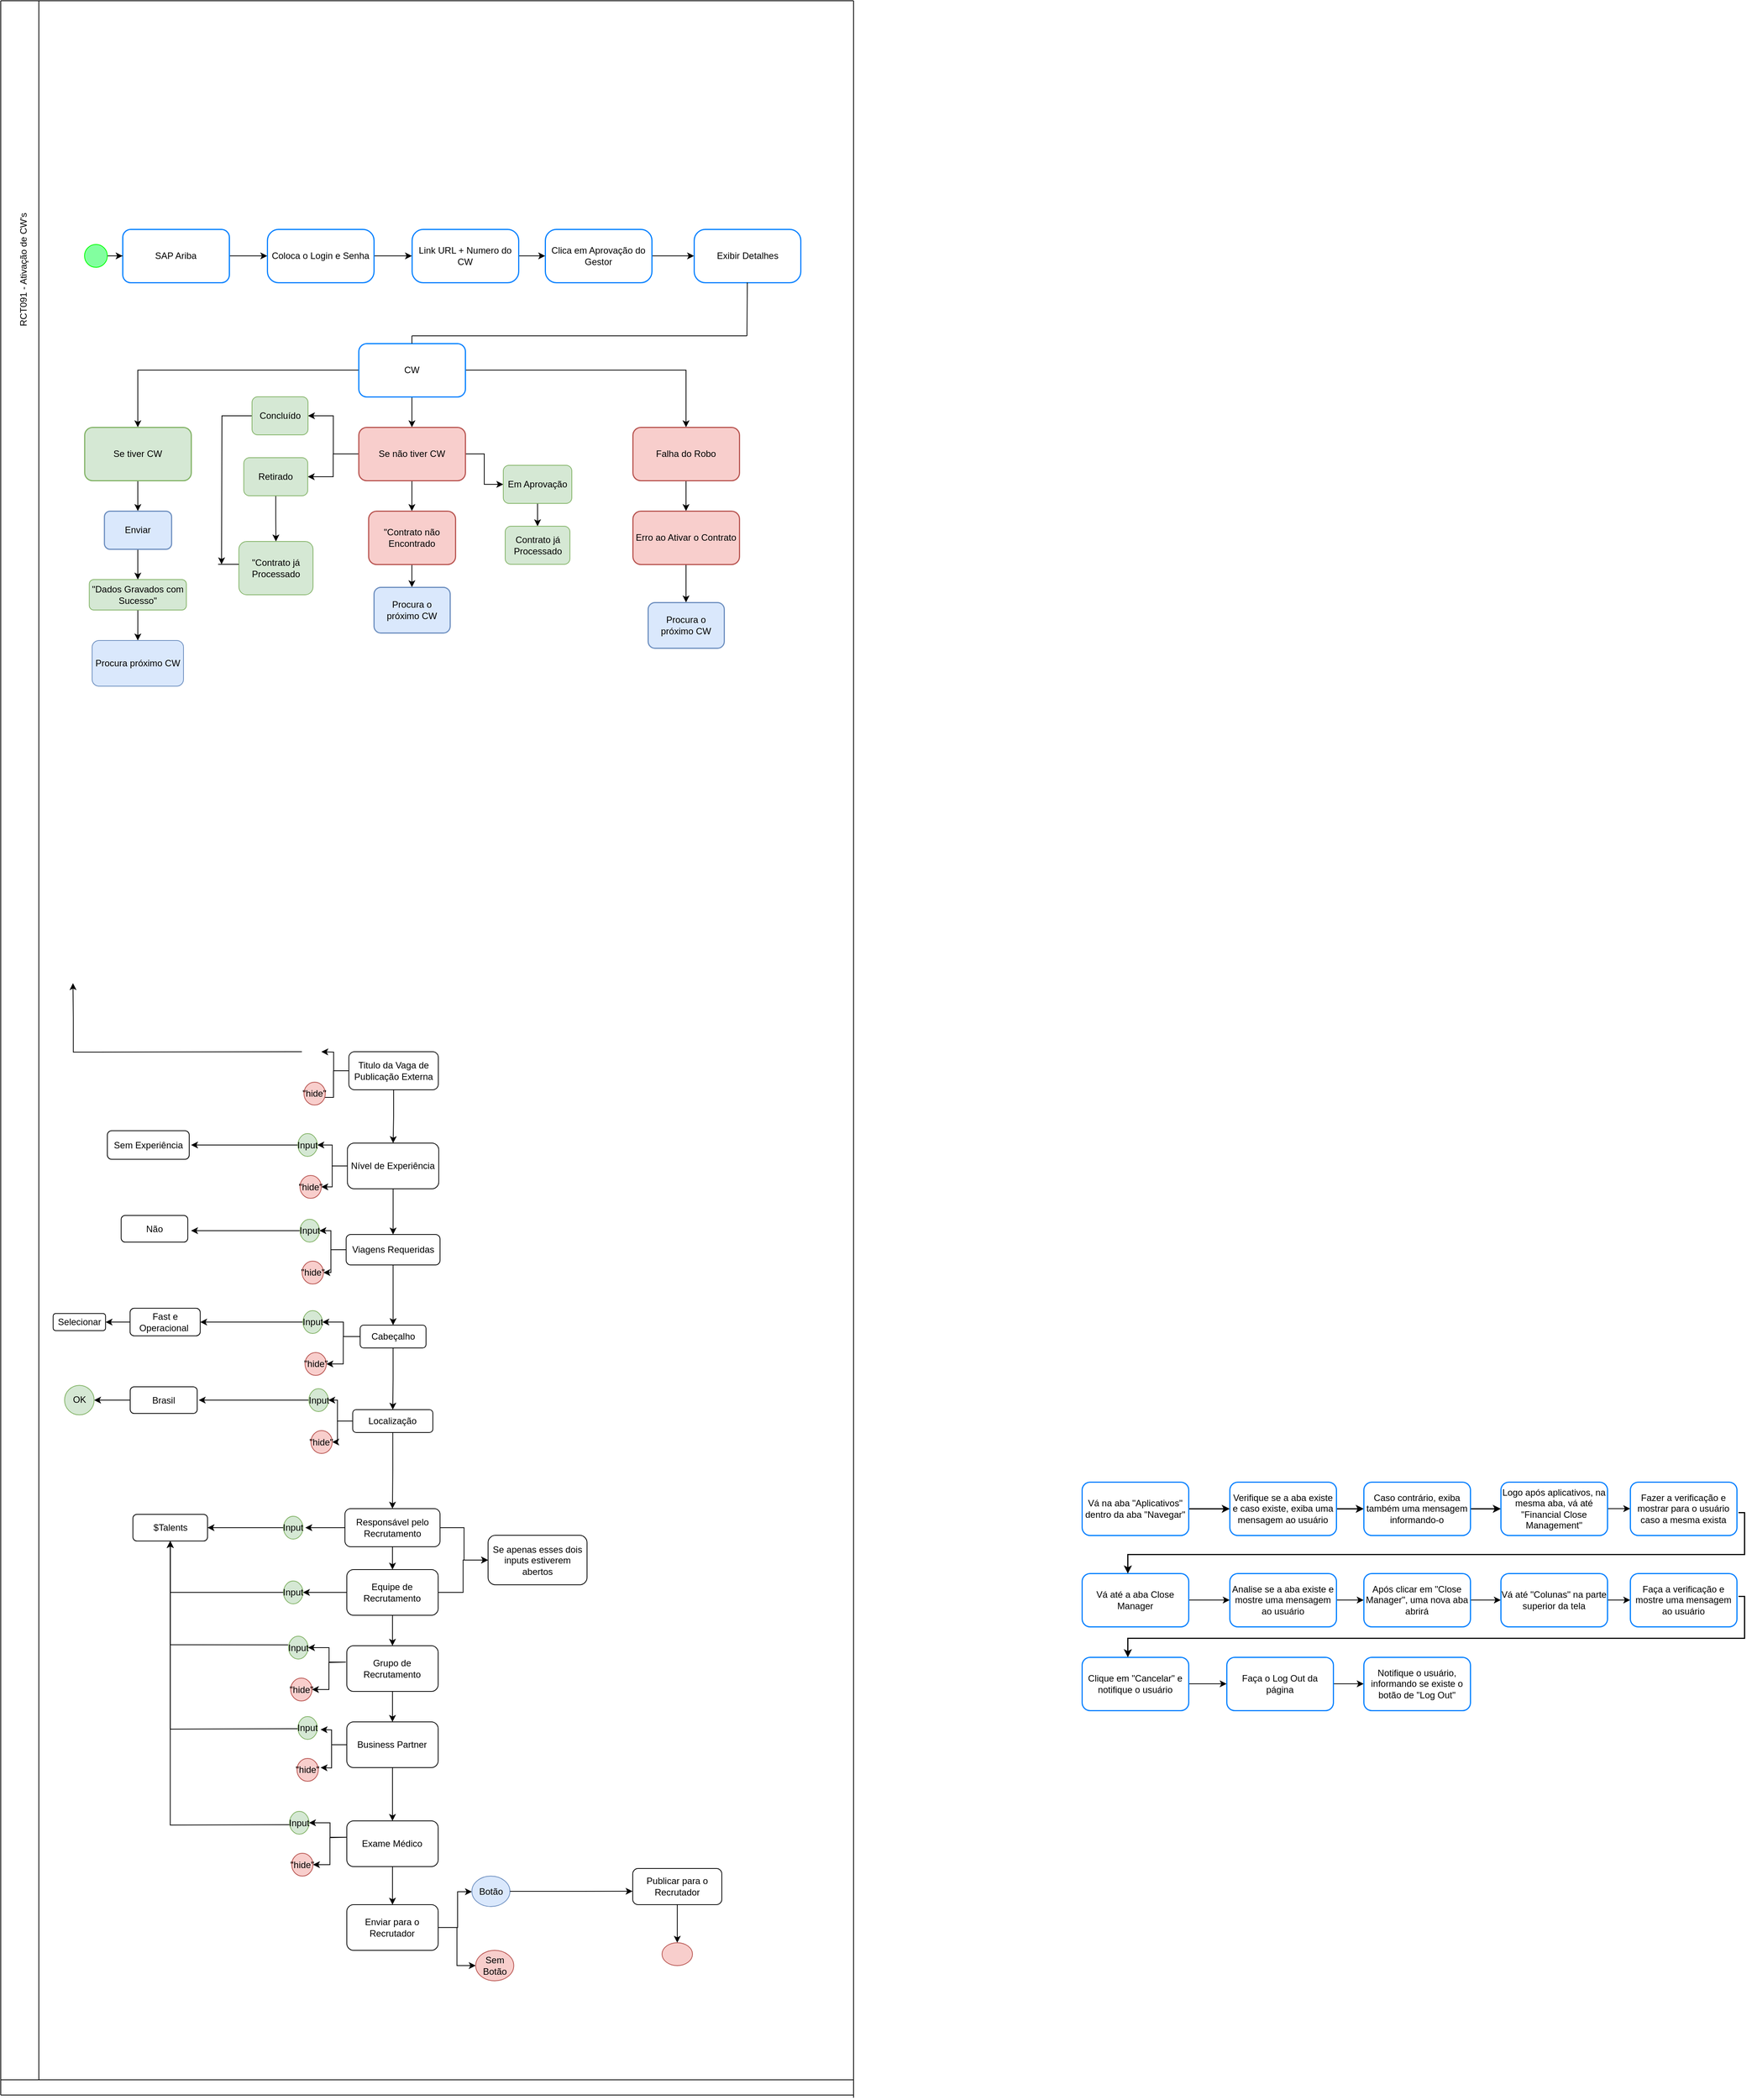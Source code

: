 <mxfile version="24.7.17">
  <diagram name="Página-1" id="-Nbuqv1Fr_TWL1hPOY4e">
    <mxGraphModel dx="922" dy="509" grid="1" gridSize="10" guides="1" tooltips="1" connect="1" arrows="1" fold="1" page="1" pageScale="1" pageWidth="827" pageHeight="1169" math="0" shadow="0">
      <root>
        <mxCell id="0" />
        <mxCell id="1" parent="0" />
        <mxCell id="JY3O2gu2DYfYrPkbzah1-18" value="" style="edgeStyle=orthogonalEdgeStyle;rounded=0;orthogonalLoop=1;jettySize=auto;html=1;" parent="1" source="xklGR3EyqK50y4K4-iU5-1" target="xklGR3EyqK50y4K4-iU5-7" edge="1">
          <mxGeometry relative="1" as="geometry" />
        </mxCell>
        <mxCell id="xklGR3EyqK50y4K4-iU5-1" value="SAP Ariba" style="rounded=1;whiteSpace=wrap;html=1;strokeColor=#007FFF;strokeWidth=1.5;" parent="1" vertex="1">
          <mxGeometry x="160" y="300" width="140" height="70" as="geometry" />
        </mxCell>
        <mxCell id="JY3O2gu2DYfYrPkbzah1-19" value="" style="edgeStyle=orthogonalEdgeStyle;rounded=0;orthogonalLoop=1;jettySize=auto;html=1;entryX=0;entryY=0.5;entryDx=0;entryDy=0;" parent="1" source="xklGR3EyqK50y4K4-iU5-7" target="TDWozbeOrlhEPRlHVsM9-15" edge="1">
          <mxGeometry relative="1" as="geometry">
            <mxPoint x="530" y="335" as="targetPoint" />
          </mxGeometry>
        </mxCell>
        <mxCell id="xklGR3EyqK50y4K4-iU5-7" value="Coloca o Login e Senha" style="rounded=1;whiteSpace=wrap;html=1;strokeColor=#007FFF;strokeWidth=1.5;arcSize=21;" parent="1" vertex="1">
          <mxGeometry x="350" y="300" width="140" height="70" as="geometry" />
        </mxCell>
        <mxCell id="xklGR3EyqK50y4K4-iU5-19" value="" style="edgeStyle=orthogonalEdgeStyle;rounded=0;orthogonalLoop=1;jettySize=auto;html=1;strokeColor=#000000;strokeWidth=1.5;" parent="1" source="xklGR3EyqK50y4K4-iU5-15" target="xklGR3EyqK50y4K4-iU5-18" edge="1">
          <mxGeometry relative="1" as="geometry" />
        </mxCell>
        <mxCell id="xklGR3EyqK50y4K4-iU5-15" value="Vá na aba &quot;Aplicativos&quot; dentro da aba &quot;Navegar&quot;" style="rounded=1;whiteSpace=wrap;html=1;strokeColor=#007FFF;strokeWidth=1.5;" parent="1" vertex="1">
          <mxGeometry x="1420" y="1945" width="140" height="70" as="geometry" />
        </mxCell>
        <mxCell id="xklGR3EyqK50y4K4-iU5-21" value="" style="edgeStyle=orthogonalEdgeStyle;rounded=0;orthogonalLoop=1;jettySize=auto;html=1;strokeColor=#000000;strokeWidth=1.5;" parent="1" source="xklGR3EyqK50y4K4-iU5-18" target="xklGR3EyqK50y4K4-iU5-20" edge="1">
          <mxGeometry relative="1" as="geometry" />
        </mxCell>
        <mxCell id="xklGR3EyqK50y4K4-iU5-18" value="Verifique se a aba existe e caso existe, exiba uma mensagem ao usuário" style="rounded=1;whiteSpace=wrap;html=1;strokeColor=#007FFF;strokeWidth=1.5;" parent="1" vertex="1">
          <mxGeometry x="1614" y="1945" width="140" height="70" as="geometry" />
        </mxCell>
        <mxCell id="xklGR3EyqK50y4K4-iU5-25" value="" style="edgeStyle=orthogonalEdgeStyle;rounded=0;orthogonalLoop=1;jettySize=auto;html=1;strokeColor=#000000;strokeWidth=1.5;" parent="1" source="xklGR3EyqK50y4K4-iU5-20" target="xklGR3EyqK50y4K4-iU5-24" edge="1">
          <mxGeometry relative="1" as="geometry" />
        </mxCell>
        <mxCell id="xklGR3EyqK50y4K4-iU5-20" value="Caso contrário, exiba também uma mensagem informando-o" style="rounded=1;whiteSpace=wrap;html=1;strokeColor=#007FFF;strokeWidth=1.5;" parent="1" vertex="1">
          <mxGeometry x="1790" y="1945" width="140" height="70" as="geometry" />
        </mxCell>
        <mxCell id="btMj1ztMAgMaOOfJKISs-79" value="" style="edgeStyle=orthogonalEdgeStyle;rounded=0;orthogonalLoop=1;jettySize=auto;html=1;" parent="1" source="xklGR3EyqK50y4K4-iU5-24" target="xklGR3EyqK50y4K4-iU5-26" edge="1">
          <mxGeometry relative="1" as="geometry" />
        </mxCell>
        <mxCell id="xklGR3EyqK50y4K4-iU5-24" value="Logo após aplicativos, na mesma aba, vá até &quot;Financial Close Management&quot;" style="rounded=1;whiteSpace=wrap;html=1;strokeColor=#007FFF;strokeWidth=1.5;" parent="1" vertex="1">
          <mxGeometry x="1970" y="1945" width="140" height="70" as="geometry" />
        </mxCell>
        <mxCell id="xklGR3EyqK50y4K4-iU5-26" value="Fazer a verificação e mostrar para o usuário caso a mesma exista" style="rounded=1;whiteSpace=wrap;html=1;strokeColor=#007FFF;strokeWidth=1.5;" parent="1" vertex="1">
          <mxGeometry x="2140" y="1945" width="140" height="70" as="geometry" />
        </mxCell>
        <mxCell id="btMj1ztMAgMaOOfJKISs-73" value="" style="edgeStyle=orthogonalEdgeStyle;rounded=0;orthogonalLoop=1;jettySize=auto;html=1;" parent="1" source="xklGR3EyqK50y4K4-iU5-28" target="btMj1ztMAgMaOOfJKISs-72" edge="1">
          <mxGeometry relative="1" as="geometry" />
        </mxCell>
        <mxCell id="xklGR3EyqK50y4K4-iU5-28" value="Vá até a aba Close Manager" style="rounded=1;whiteSpace=wrap;html=1;strokeColor=#007FFF;strokeWidth=1.5;" parent="1" vertex="1">
          <mxGeometry x="1420" y="2065" width="140" height="70" as="geometry" />
        </mxCell>
        <mxCell id="xklGR3EyqK50y4K4-iU5-48" style="edgeStyle=orthogonalEdgeStyle;rounded=0;orthogonalLoop=1;jettySize=auto;html=1;strokeWidth=1.5;" parent="1" edge="1">
          <mxGeometry relative="1" as="geometry">
            <mxPoint x="1480" y="2065" as="targetPoint" />
            <mxPoint x="2282" y="1985" as="sourcePoint" />
            <Array as="points">
              <mxPoint x="2290" y="1985" />
              <mxPoint x="2290" y="2040" />
              <mxPoint x="1480" y="2040" />
            </Array>
          </mxGeometry>
        </mxCell>
        <mxCell id="btMj1ztMAgMaOOfJKISs-3" value="" style="endArrow=none;html=1;rounded=0;" parent="1" edge="1">
          <mxGeometry width="50" height="50" relative="1" as="geometry">
            <mxPoint x="50" y="430" as="sourcePoint" />
            <mxPoint x="50" as="targetPoint" />
          </mxGeometry>
        </mxCell>
        <mxCell id="btMj1ztMAgMaOOfJKISs-10" value="" style="endArrow=none;html=1;rounded=0;" parent="1" edge="1">
          <mxGeometry width="50" height="50" relative="1" as="geometry">
            <mxPoint x="1120" as="sourcePoint" />
            <mxPoint as="targetPoint" />
          </mxGeometry>
        </mxCell>
        <mxCell id="btMj1ztMAgMaOOfJKISs-11" value="" style="endArrow=none;html=1;rounded=0;" parent="1" edge="1">
          <mxGeometry width="50" height="50" relative="1" as="geometry">
            <mxPoint y="430" as="sourcePoint" />
            <mxPoint as="targetPoint" />
          </mxGeometry>
        </mxCell>
        <mxCell id="btMj1ztMAgMaOOfJKISs-37" value="" style="endArrow=none;html=1;rounded=0;" parent="1" edge="1">
          <mxGeometry width="50" height="50" relative="1" as="geometry">
            <mxPoint x="50" y="980" as="sourcePoint" />
            <mxPoint x="50" y="430" as="targetPoint" />
          </mxGeometry>
        </mxCell>
        <mxCell id="btMj1ztMAgMaOOfJKISs-40" value="" style="endArrow=none;html=1;rounded=0;" parent="1" edge="1">
          <mxGeometry width="50" height="50" relative="1" as="geometry">
            <mxPoint y="860" as="sourcePoint" />
            <mxPoint y="430" as="targetPoint" />
          </mxGeometry>
        </mxCell>
        <mxCell id="btMj1ztMAgMaOOfJKISs-71" value="" style="edgeStyle=orthogonalEdgeStyle;rounded=0;orthogonalLoop=1;jettySize=auto;html=1;" parent="1" source="btMj1ztMAgMaOOfJKISs-70" target="xklGR3EyqK50y4K4-iU5-1" edge="1">
          <mxGeometry relative="1" as="geometry" />
        </mxCell>
        <mxCell id="btMj1ztMAgMaOOfJKISs-70" value="" style="ellipse;whiteSpace=wrap;html=1;aspect=fixed;fillColor=#82FF9F;strokeColor=#00FF00;" parent="1" vertex="1">
          <mxGeometry x="110" y="320" width="30" height="30" as="geometry" />
        </mxCell>
        <mxCell id="btMj1ztMAgMaOOfJKISs-77" value="" style="edgeStyle=orthogonalEdgeStyle;rounded=0;orthogonalLoop=1;jettySize=auto;html=1;" parent="1" source="btMj1ztMAgMaOOfJKISs-72" target="btMj1ztMAgMaOOfJKISs-76" edge="1">
          <mxGeometry relative="1" as="geometry" />
        </mxCell>
        <mxCell id="btMj1ztMAgMaOOfJKISs-72" value="Analise se a aba existe e mostre uma mensagem ao usuário" style="rounded=1;whiteSpace=wrap;html=1;strokeColor=#007FFF;strokeWidth=1.5;" parent="1" vertex="1">
          <mxGeometry x="1614" y="2065" width="140" height="70" as="geometry" />
        </mxCell>
        <mxCell id="LS8SCWTit5LCr3YZE1ZI-2" value="" style="edgeStyle=orthogonalEdgeStyle;rounded=0;orthogonalLoop=1;jettySize=auto;html=1;" parent="1" source="btMj1ztMAgMaOOfJKISs-76" target="LS8SCWTit5LCr3YZE1ZI-1" edge="1">
          <mxGeometry relative="1" as="geometry" />
        </mxCell>
        <mxCell id="btMj1ztMAgMaOOfJKISs-76" value="Após clicar em &quot;Close Manager&quot;, uma nova aba abrirá" style="rounded=1;whiteSpace=wrap;html=1;strokeColor=#007FFF;strokeWidth=1.5;" parent="1" vertex="1">
          <mxGeometry x="1790" y="2065" width="140" height="70" as="geometry" />
        </mxCell>
        <mxCell id="btMj1ztMAgMaOOfJKISs-104" value="" style="endArrow=none;html=1;rounded=0;" parent="1" edge="1">
          <mxGeometry width="50" height="50" relative="1" as="geometry">
            <mxPoint x="50" y="2730" as="sourcePoint" />
            <mxPoint x="50" y="980" as="targetPoint" />
          </mxGeometry>
        </mxCell>
        <mxCell id="btMj1ztMAgMaOOfJKISs-107" value="" style="endArrow=none;html=1;rounded=0;" parent="1" edge="1">
          <mxGeometry width="50" height="50" relative="1" as="geometry">
            <mxPoint y="2750" as="sourcePoint" />
            <mxPoint x="-8.882e-16" y="860" as="targetPoint" />
          </mxGeometry>
        </mxCell>
        <mxCell id="btMj1ztMAgMaOOfJKISs-108" value="" style="endArrow=none;html=1;rounded=0;" parent="1" edge="1">
          <mxGeometry width="50" height="50" relative="1" as="geometry">
            <mxPoint x="1120" y="2753.529" as="sourcePoint" />
            <mxPoint x="1120" as="targetPoint" />
          </mxGeometry>
        </mxCell>
        <mxCell id="btMj1ztMAgMaOOfJKISs-109" value="" style="endArrow=none;html=1;rounded=0;" parent="1" edge="1">
          <mxGeometry width="50" height="50" relative="1" as="geometry">
            <mxPoint x="1120" y="2730" as="sourcePoint" />
            <mxPoint y="2730" as="targetPoint" />
          </mxGeometry>
        </mxCell>
        <mxCell id="btMj1ztMAgMaOOfJKISs-110" value="" style="endArrow=none;html=1;rounded=0;" parent="1" edge="1">
          <mxGeometry width="50" height="50" relative="1" as="geometry">
            <mxPoint x="1120" y="2750" as="sourcePoint" />
            <mxPoint y="2750" as="targetPoint" />
          </mxGeometry>
        </mxCell>
        <mxCell id="LS8SCWTit5LCr3YZE1ZI-4" value="" style="edgeStyle=orthogonalEdgeStyle;rounded=0;orthogonalLoop=1;jettySize=auto;html=1;" parent="1" source="LS8SCWTit5LCr3YZE1ZI-1" target="LS8SCWTit5LCr3YZE1ZI-3" edge="1">
          <mxGeometry relative="1" as="geometry" />
        </mxCell>
        <mxCell id="LS8SCWTit5LCr3YZE1ZI-1" value="Vá até &quot;Colunas&quot; na parte superior da tela" style="rounded=1;whiteSpace=wrap;html=1;strokeColor=#007FFF;strokeWidth=1.5;" parent="1" vertex="1">
          <mxGeometry x="1970" y="2065" width="140" height="70" as="geometry" />
        </mxCell>
        <mxCell id="LS8SCWTit5LCr3YZE1ZI-3" value="Faça a verificação e mostre uma mensagem ao usuário" style="rounded=1;whiteSpace=wrap;html=1;strokeColor=#007FFF;strokeWidth=1.5;" parent="1" vertex="1">
          <mxGeometry x="2140" y="2065" width="140" height="70" as="geometry" />
        </mxCell>
        <mxCell id="LS8SCWTit5LCr3YZE1ZI-17" value="" style="edgeStyle=orthogonalEdgeStyle;rounded=0;orthogonalLoop=1;jettySize=auto;html=1;" parent="1" source="LS8SCWTit5LCr3YZE1ZI-5" target="LS8SCWTit5LCr3YZE1ZI-14" edge="1">
          <mxGeometry relative="1" as="geometry" />
        </mxCell>
        <mxCell id="LS8SCWTit5LCr3YZE1ZI-5" value="Clique em &quot;Cancelar&quot; e notifique o usuário" style="rounded=1;whiteSpace=wrap;html=1;strokeColor=#007FFF;strokeWidth=1.5;" parent="1" vertex="1">
          <mxGeometry x="1420" y="2175" width="140" height="70" as="geometry" />
        </mxCell>
        <mxCell id="LS8SCWTit5LCr3YZE1ZI-6" style="edgeStyle=orthogonalEdgeStyle;rounded=0;orthogonalLoop=1;jettySize=auto;html=1;strokeWidth=1.5;" parent="1" edge="1">
          <mxGeometry relative="1" as="geometry">
            <mxPoint x="1480" y="2175" as="targetPoint" />
            <mxPoint x="2282" y="2095" as="sourcePoint" />
            <Array as="points">
              <mxPoint x="2290" y="2095" />
              <mxPoint x="2290" y="2150" />
              <mxPoint x="1480" y="2150" />
            </Array>
          </mxGeometry>
        </mxCell>
        <mxCell id="LS8SCWTit5LCr3YZE1ZI-19" value="" style="edgeStyle=orthogonalEdgeStyle;rounded=0;orthogonalLoop=1;jettySize=auto;html=1;" parent="1" source="LS8SCWTit5LCr3YZE1ZI-14" target="LS8SCWTit5LCr3YZE1ZI-15" edge="1">
          <mxGeometry relative="1" as="geometry" />
        </mxCell>
        <mxCell id="LS8SCWTit5LCr3YZE1ZI-14" value="Faça o Log Out da página" style="rounded=1;whiteSpace=wrap;html=1;strokeColor=#007FFF;strokeWidth=1.5;" parent="1" vertex="1">
          <mxGeometry x="1610" y="2175" width="140" height="70" as="geometry" />
        </mxCell>
        <mxCell id="LS8SCWTit5LCr3YZE1ZI-15" value="Notifique o usuário, informando se existe o botão de &quot;Log Out&quot;" style="rounded=1;whiteSpace=wrap;html=1;strokeColor=#007FFF;strokeWidth=1.5;" parent="1" vertex="1">
          <mxGeometry x="1790" y="2175" width="140" height="70" as="geometry" />
        </mxCell>
        <mxCell id="m7UTvImZy_VgFr2_vLVY-26" value="" style="edgeStyle=orthogonalEdgeStyle;rounded=0;orthogonalLoop=1;jettySize=auto;html=1;" edge="1" parent="1" source="JY3O2gu2DYfYrPkbzah1-129" target="m7UTvImZy_VgFr2_vLVY-21">
          <mxGeometry relative="1" as="geometry" />
        </mxCell>
        <mxCell id="m7UTvImZy_VgFr2_vLVY-29" style="edgeStyle=orthogonalEdgeStyle;rounded=0;orthogonalLoop=1;jettySize=auto;html=1;entryX=0.5;entryY=0;entryDx=0;entryDy=0;" edge="1" parent="1" source="JY3O2gu2DYfYrPkbzah1-129" target="JY3O2gu2DYfYrPkbzah1-147">
          <mxGeometry relative="1" as="geometry" />
        </mxCell>
        <mxCell id="m7UTvImZy_VgFr2_vLVY-37" style="edgeStyle=orthogonalEdgeStyle;rounded=0;orthogonalLoop=1;jettySize=auto;html=1;entryX=0.5;entryY=0;entryDx=0;entryDy=0;" edge="1" parent="1" source="JY3O2gu2DYfYrPkbzah1-129" target="m7UTvImZy_VgFr2_vLVY-35">
          <mxGeometry relative="1" as="geometry" />
        </mxCell>
        <mxCell id="JY3O2gu2DYfYrPkbzah1-129" value="CW" style="rounded=1;whiteSpace=wrap;html=1;strokeColor=#007FFF;strokeWidth=1.5;" parent="1" vertex="1">
          <mxGeometry x="470" y="450" width="140" height="70" as="geometry" />
        </mxCell>
        <mxCell id="m7UTvImZy_VgFr2_vLVY-27" value="" style="edgeStyle=orthogonalEdgeStyle;rounded=0;orthogonalLoop=1;jettySize=auto;html=1;" edge="1" parent="1" source="JY3O2gu2DYfYrPkbzah1-147" target="JY3O2gu2DYfYrPkbzah1-157">
          <mxGeometry relative="1" as="geometry" />
        </mxCell>
        <mxCell id="JY3O2gu2DYfYrPkbzah1-147" value="Se tiver CW" style="rounded=1;whiteSpace=wrap;html=1;strokeColor=#82b366;strokeWidth=1.5;fillColor=#d5e8d4;" parent="1" vertex="1">
          <mxGeometry x="110" y="560" width="140" height="70" as="geometry" />
        </mxCell>
        <mxCell id="m7UTvImZy_VgFr2_vLVY-28" value="" style="edgeStyle=orthogonalEdgeStyle;rounded=0;orthogonalLoop=1;jettySize=auto;html=1;" edge="1" parent="1" source="JY3O2gu2DYfYrPkbzah1-157" target="uXOGj-ns_3lGIniRIJfZ-26">
          <mxGeometry relative="1" as="geometry" />
        </mxCell>
        <mxCell id="JY3O2gu2DYfYrPkbzah1-157" value="Enviar" style="rounded=1;whiteSpace=wrap;html=1;strokeColor=#6c8ebf;strokeWidth=1.5;fillColor=#dae8fc;" parent="1" vertex="1">
          <mxGeometry x="135.88" y="670" width="88.25" height="50" as="geometry" />
        </mxCell>
        <mxCell id="TDWozbeOrlhEPRlHVsM9-27" value="" style="edgeStyle=orthogonalEdgeStyle;rounded=0;orthogonalLoop=1;jettySize=auto;html=1;" parent="1" source="TDWozbeOrlhEPRlHVsM9-15" target="uXOGj-ns_3lGIniRIJfZ-1" edge="1">
          <mxGeometry relative="1" as="geometry">
            <mxPoint x="710" y="335" as="targetPoint" />
          </mxGeometry>
        </mxCell>
        <mxCell id="TDWozbeOrlhEPRlHVsM9-15" value="Link URL + Numero do CW" style="rounded=1;whiteSpace=wrap;html=1;strokeColor=#007FFF;strokeWidth=1.5;arcSize=21;" parent="1" vertex="1">
          <mxGeometry x="540" y="300" width="140" height="70" as="geometry" />
        </mxCell>
        <mxCell id="uXOGj-ns_3lGIniRIJfZ-17" value="" style="edgeStyle=orthogonalEdgeStyle;rounded=0;orthogonalLoop=1;jettySize=auto;html=1;" parent="1" source="uXOGj-ns_3lGIniRIJfZ-1" target="uXOGj-ns_3lGIniRIJfZ-16" edge="1">
          <mxGeometry relative="1" as="geometry" />
        </mxCell>
        <mxCell id="uXOGj-ns_3lGIniRIJfZ-1" value="Clica em Aprovação do Gestor" style="rounded=1;whiteSpace=wrap;html=1;strokeColor=#007FFF;strokeWidth=1.5;arcSize=21;" parent="1" vertex="1">
          <mxGeometry x="715" y="300" width="140" height="70" as="geometry" />
        </mxCell>
        <mxCell id="uXOGj-ns_3lGIniRIJfZ-16" value="Exibir Detalhes" style="rounded=1;whiteSpace=wrap;html=1;strokeColor=#007FFF;strokeWidth=1.5;arcSize=21;" parent="1" vertex="1">
          <mxGeometry x="910.5" y="300" width="140" height="70" as="geometry" />
        </mxCell>
        <mxCell id="m7UTvImZy_VgFr2_vLVY-41" value="" style="edgeStyle=orthogonalEdgeStyle;rounded=0;orthogonalLoop=1;jettySize=auto;html=1;" edge="1" parent="1" source="uXOGj-ns_3lGIniRIJfZ-26" target="m7UTvImZy_VgFr2_vLVY-40">
          <mxGeometry relative="1" as="geometry" />
        </mxCell>
        <mxCell id="uXOGj-ns_3lGIniRIJfZ-26" value="&quot;Dados Gravados com Sucesso&quot;" style="rounded=1;whiteSpace=wrap;html=1;fillColor=#d5e8d4;strokeColor=#82b366;" parent="1" vertex="1">
          <mxGeometry x="116.25" y="760" width="127.5" height="40" as="geometry" />
        </mxCell>
        <mxCell id="uXOGj-ns_3lGIniRIJfZ-143" style="edgeStyle=orthogonalEdgeStyle;rounded=0;orthogonalLoop=1;jettySize=auto;html=1;" parent="1" source="uXOGj-ns_3lGIniRIJfZ-137" edge="1">
          <mxGeometry relative="1" as="geometry">
            <mxPoint x="421.01" y="1380.0" as="targetPoint" />
          </mxGeometry>
        </mxCell>
        <mxCell id="uXOGj-ns_3lGIniRIJfZ-145" style="edgeStyle=orthogonalEdgeStyle;rounded=0;orthogonalLoop=1;jettySize=auto;html=1;entryX=1;entryY=1;entryDx=0;entryDy=0;" parent="1" source="uXOGj-ns_3lGIniRIJfZ-137" target="uXOGj-ns_3lGIniRIJfZ-140" edge="1">
          <mxGeometry relative="1" as="geometry">
            <Array as="points">
              <mxPoint x="437" y="1405" />
              <mxPoint x="437" y="1440" />
              <mxPoint x="419" y="1440" />
            </Array>
          </mxGeometry>
        </mxCell>
        <mxCell id="uXOGj-ns_3lGIniRIJfZ-149" value="" style="edgeStyle=orthogonalEdgeStyle;rounded=0;orthogonalLoop=1;jettySize=auto;html=1;" parent="1" source="uXOGj-ns_3lGIniRIJfZ-137" target="uXOGj-ns_3lGIniRIJfZ-148" edge="1">
          <mxGeometry relative="1" as="geometry" />
        </mxCell>
        <mxCell id="uXOGj-ns_3lGIniRIJfZ-137" value="Titulo da Vaga de Publicação Externa" style="rounded=1;whiteSpace=wrap;html=1;" parent="1" vertex="1">
          <mxGeometry x="457.19" y="1380" width="117.5" height="50" as="geometry" />
        </mxCell>
        <mxCell id="uXOGj-ns_3lGIniRIJfZ-140" value="&quot;hide&quot;" style="ellipse;whiteSpace=wrap;html=1;rounded=1;fillColor=#f8cecc;strokeColor=#b85450;" parent="1" vertex="1">
          <mxGeometry x="398.24" y="1420" width="28.01" height="30" as="geometry" />
        </mxCell>
        <mxCell id="uXOGj-ns_3lGIniRIJfZ-147" style="edgeStyle=orthogonalEdgeStyle;rounded=0;orthogonalLoop=1;jettySize=auto;html=1;entryX=0.5;entryY=1;entryDx=0;entryDy=0;" parent="1" edge="1">
          <mxGeometry relative="1" as="geometry">
            <mxPoint x="395.5" y="1380.0" as="sourcePoint" />
            <mxPoint x="94.81" y="1290.0" as="targetPoint" />
          </mxGeometry>
        </mxCell>
        <mxCell id="uXOGj-ns_3lGIniRIJfZ-152" style="edgeStyle=orthogonalEdgeStyle;rounded=0;orthogonalLoop=1;jettySize=auto;html=1;entryX=1;entryY=0.5;entryDx=0;entryDy=0;" parent="1" source="uXOGj-ns_3lGIniRIJfZ-148" target="uXOGj-ns_3lGIniRIJfZ-151" edge="1">
          <mxGeometry relative="1" as="geometry" />
        </mxCell>
        <mxCell id="uXOGj-ns_3lGIniRIJfZ-153" style="edgeStyle=orthogonalEdgeStyle;rounded=0;orthogonalLoop=1;jettySize=auto;html=1;entryX=1;entryY=0.5;entryDx=0;entryDy=0;" parent="1" source="uXOGj-ns_3lGIniRIJfZ-148" target="uXOGj-ns_3lGIniRIJfZ-150" edge="1">
          <mxGeometry relative="1" as="geometry" />
        </mxCell>
        <mxCell id="uXOGj-ns_3lGIniRIJfZ-158" value="" style="edgeStyle=orthogonalEdgeStyle;rounded=0;orthogonalLoop=1;jettySize=auto;html=1;" parent="1" source="uXOGj-ns_3lGIniRIJfZ-148" target="uXOGj-ns_3lGIniRIJfZ-157" edge="1">
          <mxGeometry relative="1" as="geometry" />
        </mxCell>
        <mxCell id="uXOGj-ns_3lGIniRIJfZ-148" value="Nível de Experiência" style="rounded=1;whiteSpace=wrap;html=1;" parent="1" vertex="1">
          <mxGeometry x="455.26" y="1500" width="120" height="60" as="geometry" />
        </mxCell>
        <mxCell id="uXOGj-ns_3lGIniRIJfZ-150" value="&quot;hide&quot;" style="ellipse;whiteSpace=wrap;html=1;rounded=1;fillColor=#f8cecc;strokeColor=#b85450;" parent="1" vertex="1">
          <mxGeometry x="393" y="1542.5" width="28.01" height="30" as="geometry" />
        </mxCell>
        <mxCell id="uXOGj-ns_3lGIniRIJfZ-156" style="edgeStyle=orthogonalEdgeStyle;rounded=0;orthogonalLoop=1;jettySize=auto;html=1;" parent="1" source="uXOGj-ns_3lGIniRIJfZ-151" edge="1">
          <mxGeometry relative="1" as="geometry">
            <mxPoint x="250" y="1502.5" as="targetPoint" />
          </mxGeometry>
        </mxCell>
        <mxCell id="uXOGj-ns_3lGIniRIJfZ-151" value="Input" style="ellipse;whiteSpace=wrap;html=1;rounded=1;fillColor=#d5e8d4;strokeColor=#82b366;" parent="1" vertex="1">
          <mxGeometry x="390.26" y="1487.5" width="25.51" height="30" as="geometry" />
        </mxCell>
        <mxCell id="uXOGj-ns_3lGIniRIJfZ-155" value="Sem Experiência" style="rounded=1;whiteSpace=wrap;html=1;" parent="1" vertex="1">
          <mxGeometry x="140" y="1483.75" width="107.5" height="37.5" as="geometry" />
        </mxCell>
        <mxCell id="uXOGj-ns_3lGIniRIJfZ-161" style="edgeStyle=orthogonalEdgeStyle;rounded=0;orthogonalLoop=1;jettySize=auto;html=1;entryX=1;entryY=0.5;entryDx=0;entryDy=0;" parent="1" source="uXOGj-ns_3lGIniRIJfZ-157" target="uXOGj-ns_3lGIniRIJfZ-160" edge="1">
          <mxGeometry relative="1" as="geometry" />
        </mxCell>
        <mxCell id="uXOGj-ns_3lGIniRIJfZ-162" style="edgeStyle=orthogonalEdgeStyle;rounded=0;orthogonalLoop=1;jettySize=auto;html=1;entryX=1;entryY=0.5;entryDx=0;entryDy=0;" parent="1" source="uXOGj-ns_3lGIniRIJfZ-157" target="uXOGj-ns_3lGIniRIJfZ-159" edge="1">
          <mxGeometry relative="1" as="geometry" />
        </mxCell>
        <mxCell id="uXOGj-ns_3lGIniRIJfZ-169" value="" style="edgeStyle=orthogonalEdgeStyle;rounded=0;orthogonalLoop=1;jettySize=auto;html=1;" parent="1" source="uXOGj-ns_3lGIniRIJfZ-157" target="uXOGj-ns_3lGIniRIJfZ-168" edge="1">
          <mxGeometry relative="1" as="geometry" />
        </mxCell>
        <mxCell id="uXOGj-ns_3lGIniRIJfZ-157" value="Viagens Requeridas" style="rounded=1;whiteSpace=wrap;html=1;" parent="1" vertex="1">
          <mxGeometry x="453.62" y="1620" width="123.29" height="40" as="geometry" />
        </mxCell>
        <mxCell id="uXOGj-ns_3lGIniRIJfZ-159" value="&quot;hide&quot;" style="ellipse;whiteSpace=wrap;html=1;rounded=1;fillColor=#f8cecc;strokeColor=#b85450;" parent="1" vertex="1">
          <mxGeometry x="395.74" y="1655" width="28.01" height="30" as="geometry" />
        </mxCell>
        <mxCell id="uXOGj-ns_3lGIniRIJfZ-165" style="edgeStyle=orthogonalEdgeStyle;rounded=0;orthogonalLoop=1;jettySize=auto;html=1;" parent="1" source="uXOGj-ns_3lGIniRIJfZ-160" edge="1">
          <mxGeometry relative="1" as="geometry">
            <mxPoint x="250" y="1615" as="targetPoint" />
          </mxGeometry>
        </mxCell>
        <mxCell id="uXOGj-ns_3lGIniRIJfZ-160" value="Input" style="ellipse;whiteSpace=wrap;html=1;rounded=1;fillColor=#d5e8d4;strokeColor=#82b366;" parent="1" vertex="1">
          <mxGeometry x="393" y="1600" width="25.51" height="30" as="geometry" />
        </mxCell>
        <mxCell id="uXOGj-ns_3lGIniRIJfZ-164" value="Não" style="rounded=1;whiteSpace=wrap;html=1;" parent="1" vertex="1">
          <mxGeometry x="158.13" y="1595" width="87.5" height="35" as="geometry" />
        </mxCell>
        <mxCell id="uXOGj-ns_3lGIniRIJfZ-166" value="&quot;hide&quot;" style="ellipse;whiteSpace=wrap;html=1;rounded=1;fillColor=#f8cecc;strokeColor=#b85450;" parent="1" vertex="1">
          <mxGeometry x="399.61" y="1775" width="28.01" height="30" as="geometry" />
        </mxCell>
        <mxCell id="uXOGj-ns_3lGIniRIJfZ-174" style="edgeStyle=orthogonalEdgeStyle;rounded=0;orthogonalLoop=1;jettySize=auto;html=1;" parent="1" source="uXOGj-ns_3lGIniRIJfZ-167" target="uXOGj-ns_3lGIniRIJfZ-173" edge="1">
          <mxGeometry relative="1" as="geometry" />
        </mxCell>
        <mxCell id="uXOGj-ns_3lGIniRIJfZ-167" value="Input" style="ellipse;whiteSpace=wrap;html=1;rounded=1;fillColor=#d5e8d4;strokeColor=#82b366;" parent="1" vertex="1">
          <mxGeometry x="396.87" y="1720" width="25.51" height="30" as="geometry" />
        </mxCell>
        <mxCell id="uXOGj-ns_3lGIniRIJfZ-170" style="edgeStyle=orthogonalEdgeStyle;rounded=0;orthogonalLoop=1;jettySize=auto;html=1;entryX=1;entryY=0.5;entryDx=0;entryDy=0;" parent="1" source="uXOGj-ns_3lGIniRIJfZ-168" target="uXOGj-ns_3lGIniRIJfZ-167" edge="1">
          <mxGeometry relative="1" as="geometry">
            <Array as="points">
              <mxPoint x="450" y="1754" />
              <mxPoint x="450" y="1735" />
            </Array>
          </mxGeometry>
        </mxCell>
        <mxCell id="uXOGj-ns_3lGIniRIJfZ-171" style="edgeStyle=orthogonalEdgeStyle;rounded=0;orthogonalLoop=1;jettySize=auto;html=1;entryX=1;entryY=0.5;entryDx=0;entryDy=0;" parent="1" source="uXOGj-ns_3lGIniRIJfZ-168" target="uXOGj-ns_3lGIniRIJfZ-166" edge="1">
          <mxGeometry relative="1" as="geometry" />
        </mxCell>
        <mxCell id="uXOGj-ns_3lGIniRIJfZ-178" value="" style="edgeStyle=orthogonalEdgeStyle;rounded=0;orthogonalLoop=1;jettySize=auto;html=1;" parent="1" source="uXOGj-ns_3lGIniRIJfZ-168" target="uXOGj-ns_3lGIniRIJfZ-177" edge="1">
          <mxGeometry relative="1" as="geometry" />
        </mxCell>
        <mxCell id="uXOGj-ns_3lGIniRIJfZ-168" value="Cabeçalho" style="rounded=1;whiteSpace=wrap;html=1;" parent="1" vertex="1">
          <mxGeometry x="472.01" y="1739" width="86.51" height="30" as="geometry" />
        </mxCell>
        <mxCell id="uXOGj-ns_3lGIniRIJfZ-176" value="" style="edgeStyle=orthogonalEdgeStyle;rounded=0;orthogonalLoop=1;jettySize=auto;html=1;" parent="1" source="uXOGj-ns_3lGIniRIJfZ-173" target="uXOGj-ns_3lGIniRIJfZ-175" edge="1">
          <mxGeometry relative="1" as="geometry" />
        </mxCell>
        <mxCell id="uXOGj-ns_3lGIniRIJfZ-173" value="Fast e Operacional&amp;nbsp;" style="rounded=1;whiteSpace=wrap;html=1;" parent="1" vertex="1">
          <mxGeometry x="169.82" y="1716.88" width="92.13" height="36.25" as="geometry" />
        </mxCell>
        <mxCell id="uXOGj-ns_3lGIniRIJfZ-175" value="Selecionar" style="whiteSpace=wrap;html=1;rounded=1;" parent="1" vertex="1">
          <mxGeometry x="68.81" y="1723.76" width="68.82" height="22.5" as="geometry" />
        </mxCell>
        <mxCell id="uXOGj-ns_3lGIniRIJfZ-181" style="edgeStyle=orthogonalEdgeStyle;rounded=0;orthogonalLoop=1;jettySize=auto;html=1;entryX=1;entryY=0.5;entryDx=0;entryDy=0;" parent="1" source="uXOGj-ns_3lGIniRIJfZ-177" target="uXOGj-ns_3lGIniRIJfZ-180" edge="1">
          <mxGeometry relative="1" as="geometry" />
        </mxCell>
        <mxCell id="uXOGj-ns_3lGIniRIJfZ-182" style="edgeStyle=orthogonalEdgeStyle;rounded=0;orthogonalLoop=1;jettySize=auto;html=1;entryX=1;entryY=0.5;entryDx=0;entryDy=0;" parent="1" source="uXOGj-ns_3lGIniRIJfZ-177" target="uXOGj-ns_3lGIniRIJfZ-179" edge="1">
          <mxGeometry relative="1" as="geometry" />
        </mxCell>
        <mxCell id="uXOGj-ns_3lGIniRIJfZ-192" value="" style="edgeStyle=orthogonalEdgeStyle;rounded=0;orthogonalLoop=1;jettySize=auto;html=1;" parent="1" source="uXOGj-ns_3lGIniRIJfZ-177" target="uXOGj-ns_3lGIniRIJfZ-191" edge="1">
          <mxGeometry relative="1" as="geometry" />
        </mxCell>
        <mxCell id="uXOGj-ns_3lGIniRIJfZ-177" value="Localização" style="whiteSpace=wrap;html=1;rounded=1;" parent="1" vertex="1">
          <mxGeometry x="462.24" y="1850" width="105.26" height="30" as="geometry" />
        </mxCell>
        <mxCell id="uXOGj-ns_3lGIniRIJfZ-179" value="&quot;hide&quot;" style="ellipse;whiteSpace=wrap;html=1;rounded=1;fillColor=#f8cecc;strokeColor=#b85450;" parent="1" vertex="1">
          <mxGeometry x="407.37" y="1877.5" width="28.01" height="30" as="geometry" />
        </mxCell>
        <mxCell id="uXOGj-ns_3lGIniRIJfZ-186" style="edgeStyle=orthogonalEdgeStyle;rounded=0;orthogonalLoop=1;jettySize=auto;html=1;" parent="1" source="uXOGj-ns_3lGIniRIJfZ-180" edge="1">
          <mxGeometry relative="1" as="geometry">
            <mxPoint x="260" y="1837.5" as="targetPoint" />
          </mxGeometry>
        </mxCell>
        <mxCell id="uXOGj-ns_3lGIniRIJfZ-180" value="Input" style="ellipse;whiteSpace=wrap;html=1;rounded=1;fillColor=#d5e8d4;strokeColor=#82b366;" parent="1" vertex="1">
          <mxGeometry x="404.63" y="1822.5" width="25.51" height="30" as="geometry" />
        </mxCell>
        <mxCell id="uXOGj-ns_3lGIniRIJfZ-190" value="" style="edgeStyle=orthogonalEdgeStyle;rounded=0;orthogonalLoop=1;jettySize=auto;html=1;" parent="1" source="uXOGj-ns_3lGIniRIJfZ-185" target="uXOGj-ns_3lGIniRIJfZ-189" edge="1">
          <mxGeometry relative="1" as="geometry" />
        </mxCell>
        <mxCell id="uXOGj-ns_3lGIniRIJfZ-185" value="Brasil" style="rounded=1;whiteSpace=wrap;html=1;" parent="1" vertex="1">
          <mxGeometry x="170" y="1820" width="88" height="35" as="geometry" />
        </mxCell>
        <mxCell id="uXOGj-ns_3lGIniRIJfZ-189" value="OK" style="ellipse;whiteSpace=wrap;html=1;aspect=fixed;fillColor=#d5e8d4;strokeColor=#82b366;" parent="1" vertex="1">
          <mxGeometry x="83.81" y="1818.09" width="38.81" height="38.81" as="geometry" />
        </mxCell>
        <mxCell id="uXOGj-ns_3lGIniRIJfZ-195" style="edgeStyle=orthogonalEdgeStyle;rounded=0;orthogonalLoop=1;jettySize=auto;html=1;" parent="1" source="uXOGj-ns_3lGIniRIJfZ-191" edge="1">
          <mxGeometry relative="1" as="geometry">
            <mxPoint x="400" y="2005" as="targetPoint" />
          </mxGeometry>
        </mxCell>
        <mxCell id="uXOGj-ns_3lGIniRIJfZ-199" value="" style="edgeStyle=orthogonalEdgeStyle;rounded=0;orthogonalLoop=1;jettySize=auto;html=1;" parent="1" source="uXOGj-ns_3lGIniRIJfZ-191" target="uXOGj-ns_3lGIniRIJfZ-198" edge="1">
          <mxGeometry relative="1" as="geometry" />
        </mxCell>
        <mxCell id="uXOGj-ns_3lGIniRIJfZ-206" style="edgeStyle=orthogonalEdgeStyle;rounded=0;orthogonalLoop=1;jettySize=auto;html=1;entryX=0;entryY=0.5;entryDx=0;entryDy=0;" parent="1" source="uXOGj-ns_3lGIniRIJfZ-191" target="uXOGj-ns_3lGIniRIJfZ-203" edge="1">
          <mxGeometry relative="1" as="geometry" />
        </mxCell>
        <mxCell id="uXOGj-ns_3lGIniRIJfZ-191" value="Responsável pelo Recrutamento" style="whiteSpace=wrap;html=1;rounded=1;" parent="1" vertex="1">
          <mxGeometry x="452.04" y="1980" width="124.87" height="50" as="geometry" />
        </mxCell>
        <mxCell id="uXOGj-ns_3lGIniRIJfZ-196" style="edgeStyle=orthogonalEdgeStyle;rounded=0;orthogonalLoop=1;jettySize=auto;html=1;" parent="1" source="uXOGj-ns_3lGIniRIJfZ-193" target="uXOGj-ns_3lGIniRIJfZ-197" edge="1">
          <mxGeometry relative="1" as="geometry">
            <mxPoint x="270" y="2005" as="targetPoint" />
          </mxGeometry>
        </mxCell>
        <mxCell id="uXOGj-ns_3lGIniRIJfZ-193" value="Input" style="ellipse;whiteSpace=wrap;html=1;rounded=1;fillColor=#d5e8d4;strokeColor=#82b366;" parent="1" vertex="1">
          <mxGeometry x="371.36" y="1990" width="25.51" height="30" as="geometry" />
        </mxCell>
        <mxCell id="uXOGj-ns_3lGIniRIJfZ-197" value="$Talents" style="rounded=1;whiteSpace=wrap;html=1;" parent="1" vertex="1">
          <mxGeometry x="173.57" y="1987.5" width="98" height="35" as="geometry" />
        </mxCell>
        <mxCell id="uXOGj-ns_3lGIniRIJfZ-201" value="" style="edgeStyle=orthogonalEdgeStyle;rounded=0;orthogonalLoop=1;jettySize=auto;html=1;" parent="1" source="uXOGj-ns_3lGIniRIJfZ-198" target="uXOGj-ns_3lGIniRIJfZ-200" edge="1">
          <mxGeometry relative="1" as="geometry" />
        </mxCell>
        <mxCell id="uXOGj-ns_3lGIniRIJfZ-205" style="edgeStyle=orthogonalEdgeStyle;rounded=0;orthogonalLoop=1;jettySize=auto;html=1;" parent="1" source="uXOGj-ns_3lGIniRIJfZ-198" target="uXOGj-ns_3lGIniRIJfZ-203" edge="1">
          <mxGeometry relative="1" as="geometry" />
        </mxCell>
        <mxCell id="uXOGj-ns_3lGIniRIJfZ-211" value="" style="edgeStyle=orthogonalEdgeStyle;rounded=0;orthogonalLoop=1;jettySize=auto;html=1;" parent="1" source="uXOGj-ns_3lGIniRIJfZ-198" target="uXOGj-ns_3lGIniRIJfZ-210" edge="1">
          <mxGeometry relative="1" as="geometry" />
        </mxCell>
        <mxCell id="uXOGj-ns_3lGIniRIJfZ-198" value="Equipe de Recrutamento" style="whiteSpace=wrap;html=1;rounded=1;" parent="1" vertex="1">
          <mxGeometry x="454.475" y="2060" width="120" height="60" as="geometry" />
        </mxCell>
        <mxCell id="uXOGj-ns_3lGIniRIJfZ-202" style="edgeStyle=orthogonalEdgeStyle;rounded=0;orthogonalLoop=1;jettySize=auto;html=1;entryX=0.5;entryY=1;entryDx=0;entryDy=0;" parent="1" source="uXOGj-ns_3lGIniRIJfZ-200" target="uXOGj-ns_3lGIniRIJfZ-197" edge="1">
          <mxGeometry relative="1" as="geometry" />
        </mxCell>
        <mxCell id="uXOGj-ns_3lGIniRIJfZ-200" value="Input" style="ellipse;whiteSpace=wrap;html=1;rounded=1;fillColor=#d5e8d4;strokeColor=#82b366;" parent="1" vertex="1">
          <mxGeometry x="371.36" y="2075" width="25.51" height="30" as="geometry" />
        </mxCell>
        <mxCell id="uXOGj-ns_3lGIniRIJfZ-203" value="Se apenas esses dois inputs estiverem abertos" style="rounded=1;whiteSpace=wrap;html=1;" parent="1" vertex="1">
          <mxGeometry x="640" y="2015" width="130" height="65" as="geometry" />
        </mxCell>
        <mxCell id="uXOGj-ns_3lGIniRIJfZ-219" value="" style="edgeStyle=orthogonalEdgeStyle;rounded=0;orthogonalLoop=1;jettySize=auto;html=1;" parent="1" source="uXOGj-ns_3lGIniRIJfZ-210" target="uXOGj-ns_3lGIniRIJfZ-218" edge="1">
          <mxGeometry relative="1" as="geometry" />
        </mxCell>
        <mxCell id="uXOGj-ns_3lGIniRIJfZ-210" value="Grupo de Recrutamento" style="whiteSpace=wrap;html=1;rounded=1;" parent="1" vertex="1">
          <mxGeometry x="454.475" y="2160" width="120" height="60" as="geometry" />
        </mxCell>
        <mxCell id="uXOGj-ns_3lGIniRIJfZ-214" style="edgeStyle=orthogonalEdgeStyle;rounded=0;orthogonalLoop=1;jettySize=auto;html=1;exitX=-0.023;exitY=0.378;exitDx=0;exitDy=0;exitPerimeter=0;" parent="1" source="uXOGj-ns_3lGIniRIJfZ-241" target="uXOGj-ns_3lGIniRIJfZ-197" edge="1">
          <mxGeometry relative="1" as="geometry">
            <mxPoint x="373.01" y="2160" as="sourcePoint" />
          </mxGeometry>
        </mxCell>
        <mxCell id="uXOGj-ns_3lGIniRIJfZ-227" value="" style="edgeStyle=orthogonalEdgeStyle;rounded=0;orthogonalLoop=1;jettySize=auto;html=1;" parent="1" source="uXOGj-ns_3lGIniRIJfZ-218" target="uXOGj-ns_3lGIniRIJfZ-226" edge="1">
          <mxGeometry relative="1" as="geometry" />
        </mxCell>
        <mxCell id="uXOGj-ns_3lGIniRIJfZ-262" style="edgeStyle=orthogonalEdgeStyle;rounded=0;orthogonalLoop=1;jettySize=auto;html=1;" parent="1" source="uXOGj-ns_3lGIniRIJfZ-218" edge="1">
          <mxGeometry relative="1" as="geometry">
            <mxPoint x="420" y="2320" as="targetPoint" />
          </mxGeometry>
        </mxCell>
        <mxCell id="uXOGj-ns_3lGIniRIJfZ-263" style="edgeStyle=orthogonalEdgeStyle;rounded=0;orthogonalLoop=1;jettySize=auto;html=1;" parent="1" source="uXOGj-ns_3lGIniRIJfZ-218" edge="1">
          <mxGeometry relative="1" as="geometry">
            <mxPoint x="420" y="2270" as="targetPoint" />
          </mxGeometry>
        </mxCell>
        <mxCell id="uXOGj-ns_3lGIniRIJfZ-218" value="Business Partner" style="whiteSpace=wrap;html=1;rounded=1;" parent="1" vertex="1">
          <mxGeometry x="454.475" y="2260" width="120" height="60" as="geometry" />
        </mxCell>
        <mxCell id="uXOGj-ns_3lGIniRIJfZ-225" style="edgeStyle=orthogonalEdgeStyle;rounded=0;orthogonalLoop=1;jettySize=auto;html=1;" parent="1" target="uXOGj-ns_3lGIniRIJfZ-197" edge="1">
          <mxGeometry relative="1" as="geometry">
            <mxPoint x="390" y="2269" as="sourcePoint" />
          </mxGeometry>
        </mxCell>
        <mxCell id="uXOGj-ns_3lGIniRIJfZ-266" value="" style="edgeStyle=orthogonalEdgeStyle;rounded=0;orthogonalLoop=1;jettySize=auto;html=1;" parent="1" source="uXOGj-ns_3lGIniRIJfZ-226" target="uXOGj-ns_3lGIniRIJfZ-265" edge="1">
          <mxGeometry relative="1" as="geometry" />
        </mxCell>
        <mxCell id="uXOGj-ns_3lGIniRIJfZ-226" value="Exame Médico" style="whiteSpace=wrap;html=1;rounded=1;" parent="1" vertex="1">
          <mxGeometry x="454.475" y="2390" width="120" height="60" as="geometry" />
        </mxCell>
        <mxCell id="uXOGj-ns_3lGIniRIJfZ-233" style="edgeStyle=orthogonalEdgeStyle;rounded=0;orthogonalLoop=1;jettySize=auto;html=1;" parent="1" target="uXOGj-ns_3lGIniRIJfZ-197" edge="1">
          <mxGeometry relative="1" as="geometry">
            <mxPoint x="385.26" y="2395" as="sourcePoint" />
          </mxGeometry>
        </mxCell>
        <mxCell id="uXOGj-ns_3lGIniRIJfZ-240" value="&quot;hide&quot;" style="ellipse;whiteSpace=wrap;html=1;rounded=1;fillColor=#f8cecc;strokeColor=#b85450;" parent="1" vertex="1">
          <mxGeometry x="380.75" y="2202.5" width="28.01" height="30" as="geometry" />
        </mxCell>
        <mxCell id="uXOGj-ns_3lGIniRIJfZ-241" value="Input" style="ellipse;whiteSpace=wrap;html=1;rounded=1;fillColor=#d5e8d4;strokeColor=#82b366;" parent="1" vertex="1">
          <mxGeometry x="378.01" y="2147.5" width="25.51" height="30" as="geometry" />
        </mxCell>
        <mxCell id="uXOGj-ns_3lGIniRIJfZ-242" style="edgeStyle=orthogonalEdgeStyle;rounded=0;orthogonalLoop=1;jettySize=auto;html=1;entryX=1;entryY=0.5;entryDx=0;entryDy=0;" parent="1" target="uXOGj-ns_3lGIniRIJfZ-241" edge="1">
          <mxGeometry relative="1" as="geometry">
            <Array as="points">
              <mxPoint x="431.14" y="2181.5" />
              <mxPoint x="431.14" y="2162.5" />
            </Array>
            <mxPoint x="453.15" y="2181.5" as="sourcePoint" />
          </mxGeometry>
        </mxCell>
        <mxCell id="uXOGj-ns_3lGIniRIJfZ-243" style="edgeStyle=orthogonalEdgeStyle;rounded=0;orthogonalLoop=1;jettySize=auto;html=1;entryX=1;entryY=0.5;entryDx=0;entryDy=0;" parent="1" target="uXOGj-ns_3lGIniRIJfZ-240" edge="1">
          <mxGeometry relative="1" as="geometry">
            <mxPoint x="453.15" y="2181.5" as="sourcePoint" />
          </mxGeometry>
        </mxCell>
        <mxCell id="uXOGj-ns_3lGIniRIJfZ-252" value="&quot;hide&quot;" style="ellipse;whiteSpace=wrap;html=1;rounded=1;fillColor=#f8cecc;strokeColor=#b85450;" parent="1" vertex="1">
          <mxGeometry x="389.01" y="2308" width="28.01" height="30" as="geometry" />
        </mxCell>
        <mxCell id="uXOGj-ns_3lGIniRIJfZ-253" value="Input" style="ellipse;whiteSpace=wrap;html=1;rounded=1;fillColor=#d5e8d4;strokeColor=#82b366;" parent="1" vertex="1">
          <mxGeometry x="390.26" y="2253" width="25.51" height="30" as="geometry" />
        </mxCell>
        <mxCell id="uXOGj-ns_3lGIniRIJfZ-257" value="&quot;hide&quot;" style="ellipse;whiteSpace=wrap;html=1;rounded=1;fillColor=#f8cecc;strokeColor=#b85450;" parent="1" vertex="1">
          <mxGeometry x="382.08" y="2432.5" width="28.01" height="30" as="geometry" />
        </mxCell>
        <mxCell id="uXOGj-ns_3lGIniRIJfZ-258" value="Input" style="ellipse;whiteSpace=wrap;html=1;rounded=1;fillColor=#d5e8d4;strokeColor=#82b366;" parent="1" vertex="1">
          <mxGeometry x="379.34" y="2377.5" width="25.51" height="30" as="geometry" />
        </mxCell>
        <mxCell id="uXOGj-ns_3lGIniRIJfZ-259" style="edgeStyle=orthogonalEdgeStyle;rounded=0;orthogonalLoop=1;jettySize=auto;html=1;entryX=1;entryY=0.5;entryDx=0;entryDy=0;" parent="1" target="uXOGj-ns_3lGIniRIJfZ-258" edge="1">
          <mxGeometry relative="1" as="geometry">
            <Array as="points">
              <mxPoint x="432.47" y="2411.5" />
              <mxPoint x="432.47" y="2392.5" />
            </Array>
            <mxPoint x="454.48" y="2411.5" as="sourcePoint" />
          </mxGeometry>
        </mxCell>
        <mxCell id="uXOGj-ns_3lGIniRIJfZ-260" style="edgeStyle=orthogonalEdgeStyle;rounded=0;orthogonalLoop=1;jettySize=auto;html=1;entryX=1;entryY=0.5;entryDx=0;entryDy=0;" parent="1" target="uXOGj-ns_3lGIniRIJfZ-257" edge="1">
          <mxGeometry relative="1" as="geometry">
            <mxPoint x="454.48" y="2411.5" as="sourcePoint" />
          </mxGeometry>
        </mxCell>
        <mxCell id="uXOGj-ns_3lGIniRIJfZ-270" style="edgeStyle=orthogonalEdgeStyle;rounded=0;orthogonalLoop=1;jettySize=auto;html=1;" parent="1" source="uXOGj-ns_3lGIniRIJfZ-265" target="uXOGj-ns_3lGIniRIJfZ-269" edge="1">
          <mxGeometry relative="1" as="geometry">
            <Array as="points">
              <mxPoint x="600" y="2530" />
              <mxPoint x="600" y="2483" />
            </Array>
          </mxGeometry>
        </mxCell>
        <mxCell id="uXOGj-ns_3lGIniRIJfZ-272" style="edgeStyle=orthogonalEdgeStyle;rounded=0;orthogonalLoop=1;jettySize=auto;html=1;" parent="1" source="uXOGj-ns_3lGIniRIJfZ-265" target="uXOGj-ns_3lGIniRIJfZ-271" edge="1">
          <mxGeometry relative="1" as="geometry" />
        </mxCell>
        <mxCell id="uXOGj-ns_3lGIniRIJfZ-265" value="Enviar para o Recrutador" style="whiteSpace=wrap;html=1;rounded=1;" parent="1" vertex="1">
          <mxGeometry x="454.475" y="2500" width="120" height="60" as="geometry" />
        </mxCell>
        <mxCell id="uXOGj-ns_3lGIniRIJfZ-269" value="Botão" style="ellipse;whiteSpace=wrap;html=1;fillColor=#dae8fc;strokeColor=#6c8ebf;" parent="1" vertex="1">
          <mxGeometry x="618.75" y="2462.5" width="50" height="40" as="geometry" />
        </mxCell>
        <mxCell id="uXOGj-ns_3lGIniRIJfZ-271" value="Sem Botão" style="ellipse;whiteSpace=wrap;html=1;fillColor=#f8cecc;strokeColor=#b85450;" parent="1" vertex="1">
          <mxGeometry x="623.75" y="2560" width="50" height="40" as="geometry" />
        </mxCell>
        <mxCell id="uXOGj-ns_3lGIniRIJfZ-278" value="" style="edgeStyle=orthogonalEdgeStyle;rounded=0;orthogonalLoop=1;jettySize=auto;html=1;" parent="1" source="uXOGj-ns_3lGIniRIJfZ-275" target="uXOGj-ns_3lGIniRIJfZ-277" edge="1">
          <mxGeometry relative="1" as="geometry" />
        </mxCell>
        <mxCell id="uXOGj-ns_3lGIniRIJfZ-275" value="Publicar para o Recrutador" style="rounded=1;whiteSpace=wrap;html=1;" parent="1" vertex="1">
          <mxGeometry x="830" y="2452.5" width="117" height="47.5" as="geometry" />
        </mxCell>
        <mxCell id="uXOGj-ns_3lGIniRIJfZ-276" style="edgeStyle=orthogonalEdgeStyle;rounded=0;orthogonalLoop=1;jettySize=auto;html=1;entryX=-0.002;entryY=0.63;entryDx=0;entryDy=0;entryPerimeter=0;" parent="1" source="uXOGj-ns_3lGIniRIJfZ-269" target="uXOGj-ns_3lGIniRIJfZ-275" edge="1">
          <mxGeometry relative="1" as="geometry" />
        </mxCell>
        <mxCell id="uXOGj-ns_3lGIniRIJfZ-277" value="" style="ellipse;whiteSpace=wrap;html=1;fillColor=#f8cecc;strokeColor=#b85450;" parent="1" vertex="1">
          <mxGeometry x="868.5" y="2550" width="40" height="30" as="geometry" />
        </mxCell>
        <mxCell id="m7UTvImZy_VgFr2_vLVY-1" value="&amp;nbsp;RCT091 - Ativação de CW&#39;s" style="text;html=1;align=center;verticalAlign=middle;resizable=0;points=[];autosize=1;strokeColor=none;fillColor=none;rotation=270;" vertex="1" parent="1">
          <mxGeometry x="-60" y="340" width="180" height="30" as="geometry" />
        </mxCell>
        <mxCell id="m7UTvImZy_VgFr2_vLVY-6" value="" style="endArrow=none;html=1;rounded=0;" edge="1" parent="1">
          <mxGeometry width="50" height="50" relative="1" as="geometry">
            <mxPoint x="540" y="440" as="sourcePoint" />
            <mxPoint x="980" y="440" as="targetPoint" />
            <Array as="points">
              <mxPoint x="610" y="440" />
            </Array>
          </mxGeometry>
        </mxCell>
        <mxCell id="m7UTvImZy_VgFr2_vLVY-7" value="" style="endArrow=none;html=1;rounded=0;" edge="1" parent="1" target="JY3O2gu2DYfYrPkbzah1-129">
          <mxGeometry width="50" height="50" relative="1" as="geometry">
            <mxPoint x="540" y="440" as="sourcePoint" />
            <mxPoint x="590" y="390" as="targetPoint" />
          </mxGeometry>
        </mxCell>
        <mxCell id="m7UTvImZy_VgFr2_vLVY-8" value="" style="endArrow=none;html=1;rounded=0;entryX=0.5;entryY=1;entryDx=0;entryDy=0;" edge="1" parent="1" target="uXOGj-ns_3lGIniRIJfZ-16">
          <mxGeometry width="50" height="50" relative="1" as="geometry">
            <mxPoint x="980" y="440" as="sourcePoint" />
            <mxPoint x="1030" y="390" as="targetPoint" />
          </mxGeometry>
        </mxCell>
        <mxCell id="m7UTvImZy_VgFr2_vLVY-32" value="" style="edgeStyle=orthogonalEdgeStyle;rounded=0;orthogonalLoop=1;jettySize=auto;html=1;" edge="1" parent="1" source="m7UTvImZy_VgFr2_vLVY-21" target="m7UTvImZy_VgFr2_vLVY-31">
          <mxGeometry relative="1" as="geometry" />
        </mxCell>
        <mxCell id="m7UTvImZy_VgFr2_vLVY-52" style="edgeStyle=orthogonalEdgeStyle;rounded=0;orthogonalLoop=1;jettySize=auto;html=1;entryX=1;entryY=0.5;entryDx=0;entryDy=0;" edge="1" parent="1" source="m7UTvImZy_VgFr2_vLVY-21" target="m7UTvImZy_VgFr2_vLVY-51">
          <mxGeometry relative="1" as="geometry" />
        </mxCell>
        <mxCell id="m7UTvImZy_VgFr2_vLVY-56" style="edgeStyle=orthogonalEdgeStyle;rounded=0;orthogonalLoop=1;jettySize=auto;html=1;entryX=0;entryY=0.5;entryDx=0;entryDy=0;" edge="1" parent="1" source="m7UTvImZy_VgFr2_vLVY-21" target="m7UTvImZy_VgFr2_vLVY-55">
          <mxGeometry relative="1" as="geometry" />
        </mxCell>
        <mxCell id="m7UTvImZy_VgFr2_vLVY-66" style="edgeStyle=orthogonalEdgeStyle;rounded=0;orthogonalLoop=1;jettySize=auto;html=1;entryX=1;entryY=0.5;entryDx=0;entryDy=0;" edge="1" parent="1" source="m7UTvImZy_VgFr2_vLVY-21" target="m7UTvImZy_VgFr2_vLVY-65">
          <mxGeometry relative="1" as="geometry" />
        </mxCell>
        <mxCell id="m7UTvImZy_VgFr2_vLVY-21" value="Se não tiver CW" style="rounded=1;whiteSpace=wrap;html=1;strokeColor=#b85450;strokeWidth=1.5;fillColor=#f8cecc;" vertex="1" parent="1">
          <mxGeometry x="470" y="560" width="140" height="70" as="geometry" />
        </mxCell>
        <mxCell id="m7UTvImZy_VgFr2_vLVY-34" value="" style="edgeStyle=orthogonalEdgeStyle;rounded=0;orthogonalLoop=1;jettySize=auto;html=1;" edge="1" parent="1" source="m7UTvImZy_VgFr2_vLVY-31" target="m7UTvImZy_VgFr2_vLVY-33">
          <mxGeometry relative="1" as="geometry" />
        </mxCell>
        <mxCell id="m7UTvImZy_VgFr2_vLVY-31" value="&quot;Contrato não Encontrado" style="rounded=1;whiteSpace=wrap;html=1;strokeColor=#b85450;strokeWidth=1.5;fillColor=#f8cecc;" vertex="1" parent="1">
          <mxGeometry x="482.94" y="670" width="114.12" height="70" as="geometry" />
        </mxCell>
        <mxCell id="m7UTvImZy_VgFr2_vLVY-33" value="Procura o próximo CW" style="whiteSpace=wrap;html=1;fillColor=#dae8fc;strokeColor=#6c8ebf;rounded=1;strokeWidth=1.5;" vertex="1" parent="1">
          <mxGeometry x="490" y="770" width="100" height="60" as="geometry" />
        </mxCell>
        <mxCell id="m7UTvImZy_VgFr2_vLVY-39" value="" style="edgeStyle=orthogonalEdgeStyle;rounded=0;orthogonalLoop=1;jettySize=auto;html=1;" edge="1" parent="1" source="m7UTvImZy_VgFr2_vLVY-35" target="m7UTvImZy_VgFr2_vLVY-38">
          <mxGeometry relative="1" as="geometry" />
        </mxCell>
        <mxCell id="m7UTvImZy_VgFr2_vLVY-35" value="Falha do Robo" style="rounded=1;whiteSpace=wrap;html=1;strokeColor=#b85450;strokeWidth=1.5;fillColor=#f8cecc;" vertex="1" parent="1">
          <mxGeometry x="830" y="560" width="140" height="70" as="geometry" />
        </mxCell>
        <mxCell id="m7UTvImZy_VgFr2_vLVY-43" value="" style="edgeStyle=orthogonalEdgeStyle;rounded=0;orthogonalLoop=1;jettySize=auto;html=1;" edge="1" parent="1" source="m7UTvImZy_VgFr2_vLVY-38" target="m7UTvImZy_VgFr2_vLVY-42">
          <mxGeometry relative="1" as="geometry" />
        </mxCell>
        <mxCell id="m7UTvImZy_VgFr2_vLVY-38" value="Erro ao Ativar o Contrato" style="rounded=1;whiteSpace=wrap;html=1;strokeColor=#b85450;strokeWidth=1.5;fillColor=#f8cecc;" vertex="1" parent="1">
          <mxGeometry x="830" y="670" width="140" height="70" as="geometry" />
        </mxCell>
        <mxCell id="m7UTvImZy_VgFr2_vLVY-40" value="Procura próximo CW" style="whiteSpace=wrap;html=1;fillColor=#dae8fc;strokeColor=#6c8ebf;rounded=1;" vertex="1" parent="1">
          <mxGeometry x="120" y="840" width="120" height="60" as="geometry" />
        </mxCell>
        <mxCell id="m7UTvImZy_VgFr2_vLVY-42" value="Procura o próximo CW" style="whiteSpace=wrap;html=1;fillColor=#dae8fc;strokeColor=#6c8ebf;rounded=1;strokeWidth=1.5;" vertex="1" parent="1">
          <mxGeometry x="850" y="790" width="100" height="60" as="geometry" />
        </mxCell>
        <mxCell id="m7UTvImZy_VgFr2_vLVY-54" value="" style="edgeStyle=orthogonalEdgeStyle;rounded=0;orthogonalLoop=1;jettySize=auto;html=1;" edge="1" parent="1" source="m7UTvImZy_VgFr2_vLVY-51" target="m7UTvImZy_VgFr2_vLVY-53">
          <mxGeometry relative="1" as="geometry" />
        </mxCell>
        <mxCell id="m7UTvImZy_VgFr2_vLVY-51" value="Retirado" style="rounded=1;whiteSpace=wrap;html=1;fillColor=#d5e8d4;strokeColor=#82b366;" vertex="1" parent="1">
          <mxGeometry x="319.18" y="600" width="84" height="50" as="geometry" />
        </mxCell>
        <mxCell id="m7UTvImZy_VgFr2_vLVY-53" value="&quot;Contrato já Processado" style="whiteSpace=wrap;html=1;fillColor=#d5e8d4;strokeColor=#82b366;rounded=1;" vertex="1" parent="1">
          <mxGeometry x="312.72" y="710" width="97.37" height="70" as="geometry" />
        </mxCell>
        <mxCell id="m7UTvImZy_VgFr2_vLVY-58" value="" style="edgeStyle=orthogonalEdgeStyle;rounded=0;orthogonalLoop=1;jettySize=auto;html=1;" edge="1" parent="1" source="m7UTvImZy_VgFr2_vLVY-55" target="m7UTvImZy_VgFr2_vLVY-57">
          <mxGeometry relative="1" as="geometry" />
        </mxCell>
        <mxCell id="m7UTvImZy_VgFr2_vLVY-55" value="Em Aprovação" style="rounded=1;whiteSpace=wrap;html=1;fillColor=#d5e8d4;strokeColor=#82b366;" vertex="1" parent="1">
          <mxGeometry x="660" y="610" width="90" height="50" as="geometry" />
        </mxCell>
        <mxCell id="m7UTvImZy_VgFr2_vLVY-57" value="Contrato já Processado" style="whiteSpace=wrap;html=1;fillColor=#d5e8d4;strokeColor=#82b366;rounded=1;" vertex="1" parent="1">
          <mxGeometry x="662.5" y="690" width="85" height="50" as="geometry" />
        </mxCell>
        <mxCell id="m7UTvImZy_VgFr2_vLVY-73" style="edgeStyle=orthogonalEdgeStyle;rounded=0;orthogonalLoop=1;jettySize=auto;html=1;" edge="1" parent="1" source="m7UTvImZy_VgFr2_vLVY-65">
          <mxGeometry relative="1" as="geometry">
            <mxPoint x="290" y="740" as="targetPoint" />
          </mxGeometry>
        </mxCell>
        <mxCell id="m7UTvImZy_VgFr2_vLVY-65" value="Concluído" style="rounded=1;whiteSpace=wrap;html=1;fillColor=#d5e8d4;strokeColor=#82b366;" vertex="1" parent="1">
          <mxGeometry x="330" y="520" width="73.52" height="50" as="geometry" />
        </mxCell>
        <mxCell id="m7UTvImZy_VgFr2_vLVY-75" value="" style="endArrow=none;html=1;rounded=0;" edge="1" parent="1">
          <mxGeometry width="50" height="50" relative="1" as="geometry">
            <mxPoint x="285.44" y="740" as="sourcePoint" />
            <mxPoint x="312.72" y="740" as="targetPoint" />
          </mxGeometry>
        </mxCell>
      </root>
    </mxGraphModel>
  </diagram>
</mxfile>

